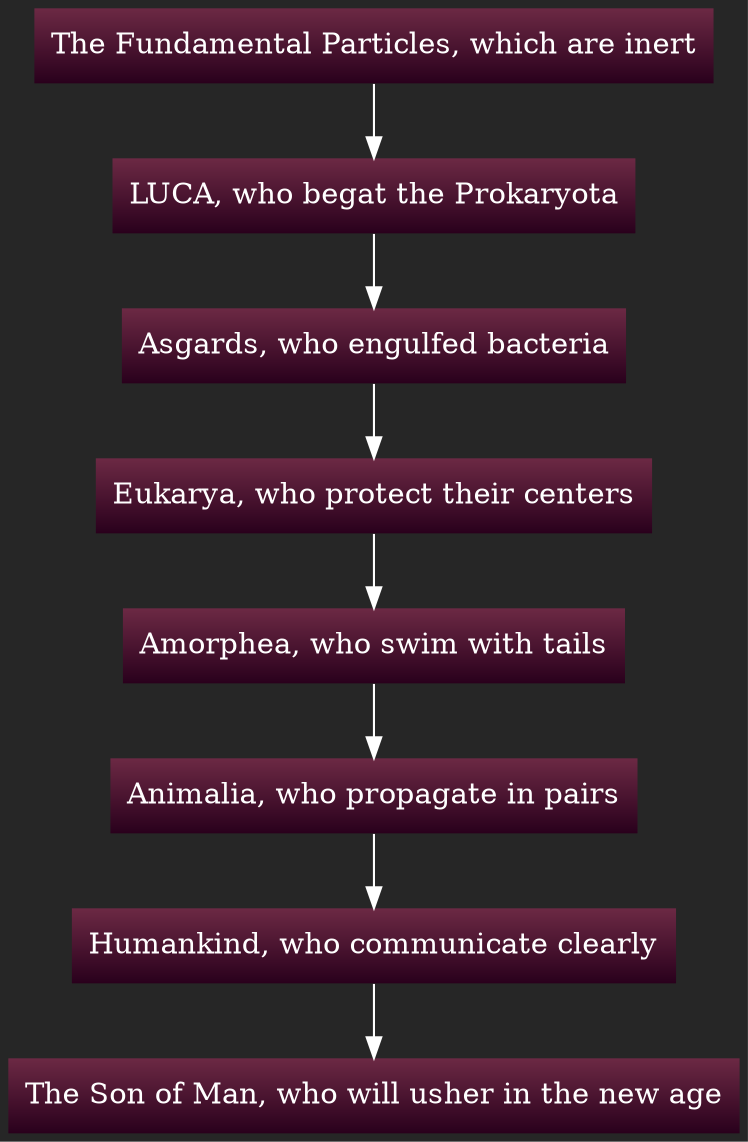 digraph D {
rankdir = TB
style = filled
fontcolor = white
color = white
bgcolor = "#262626"
gradientangle = 0
dpi = 300
"cluster_40" [rankdir=TB, shape=box, penwidth=0, color=black, fontcolor=white, fillcolor="#6C2944:#29001C", style=filled, gradientangle=270.05, label="The Fundamental Particles, which are inert"]
"cluster_41" [rankdir=TB, shape=box, penwidth=0, color=black, fontcolor=white, fillcolor="#6C2944:#29001C", style=filled, gradientangle=270.05, label="LUCA, who begat the Prokaryota"]
"cluster_42" [rankdir=TB, shape=box, penwidth=0, color=black, fontcolor=white, fillcolor="#6C2944:#29001C", style=filled, gradientangle=270.05, label="Asgards, who engulfed bacteria"]
"cluster_43" [rankdir=TB, shape=box, penwidth=0, color=black, fontcolor=white, fillcolor="#6C2944:#29001C", style=filled, gradientangle=270.05, label="Eukarya, who protect their centers"]
"cluster_44" [rankdir=TB, shape=box, penwidth=0, color=black, fontcolor=white, fillcolor="#6C2944:#29001C", style=filled, gradientangle=270.05, label="Amorphea, who swim with tails"]
"cluster_45" [rankdir=TB, shape=box, penwidth=0, color=black, fontcolor=white, fillcolor="#6C2944:#29001C", style=filled, gradientangle=270.05, label="Animalia, who propagate in pairs"]
"cluster_46" [rankdir=TB, shape=box, penwidth=0, color=black, fontcolor=white, fillcolor="#6C2944:#29001C", style=filled, gradientangle=270.05, label="Humankind, who communicate clearly"]
"cluster_47" [rankdir=TB, shape=box, penwidth=0, color=black, fontcolor=white, fillcolor="#6C2944:#29001C", style=filled, gradientangle=270.05, label="The Son of Man, who will usher in the new age"]
"cluster_46" -> "cluster_47" [color=white, penwidth=1, ltail="cluster_46", lhead="cluster_47"]
"cluster_45" -> "cluster_46" [color=white, penwidth=1, ltail="cluster_46", lhead="cluster_47"]
"cluster_44" -> "cluster_45" [color=white, penwidth=1, ltail="cluster_46", lhead="cluster_47"]
"cluster_43" -> "cluster_44" [color=white, penwidth=1, ltail="cluster_46", lhead="cluster_47"]
"cluster_42" -> "cluster_43" [color=white, penwidth=1, ltail="cluster_46", lhead="cluster_47"]
"cluster_41" -> "cluster_42" [color=white, penwidth=1, ltail="cluster_46", lhead="cluster_47"]
"cluster_40" -> "cluster_41" [color=white, penwidth=1, ltail="cluster_46", lhead="cluster_47"]
}
